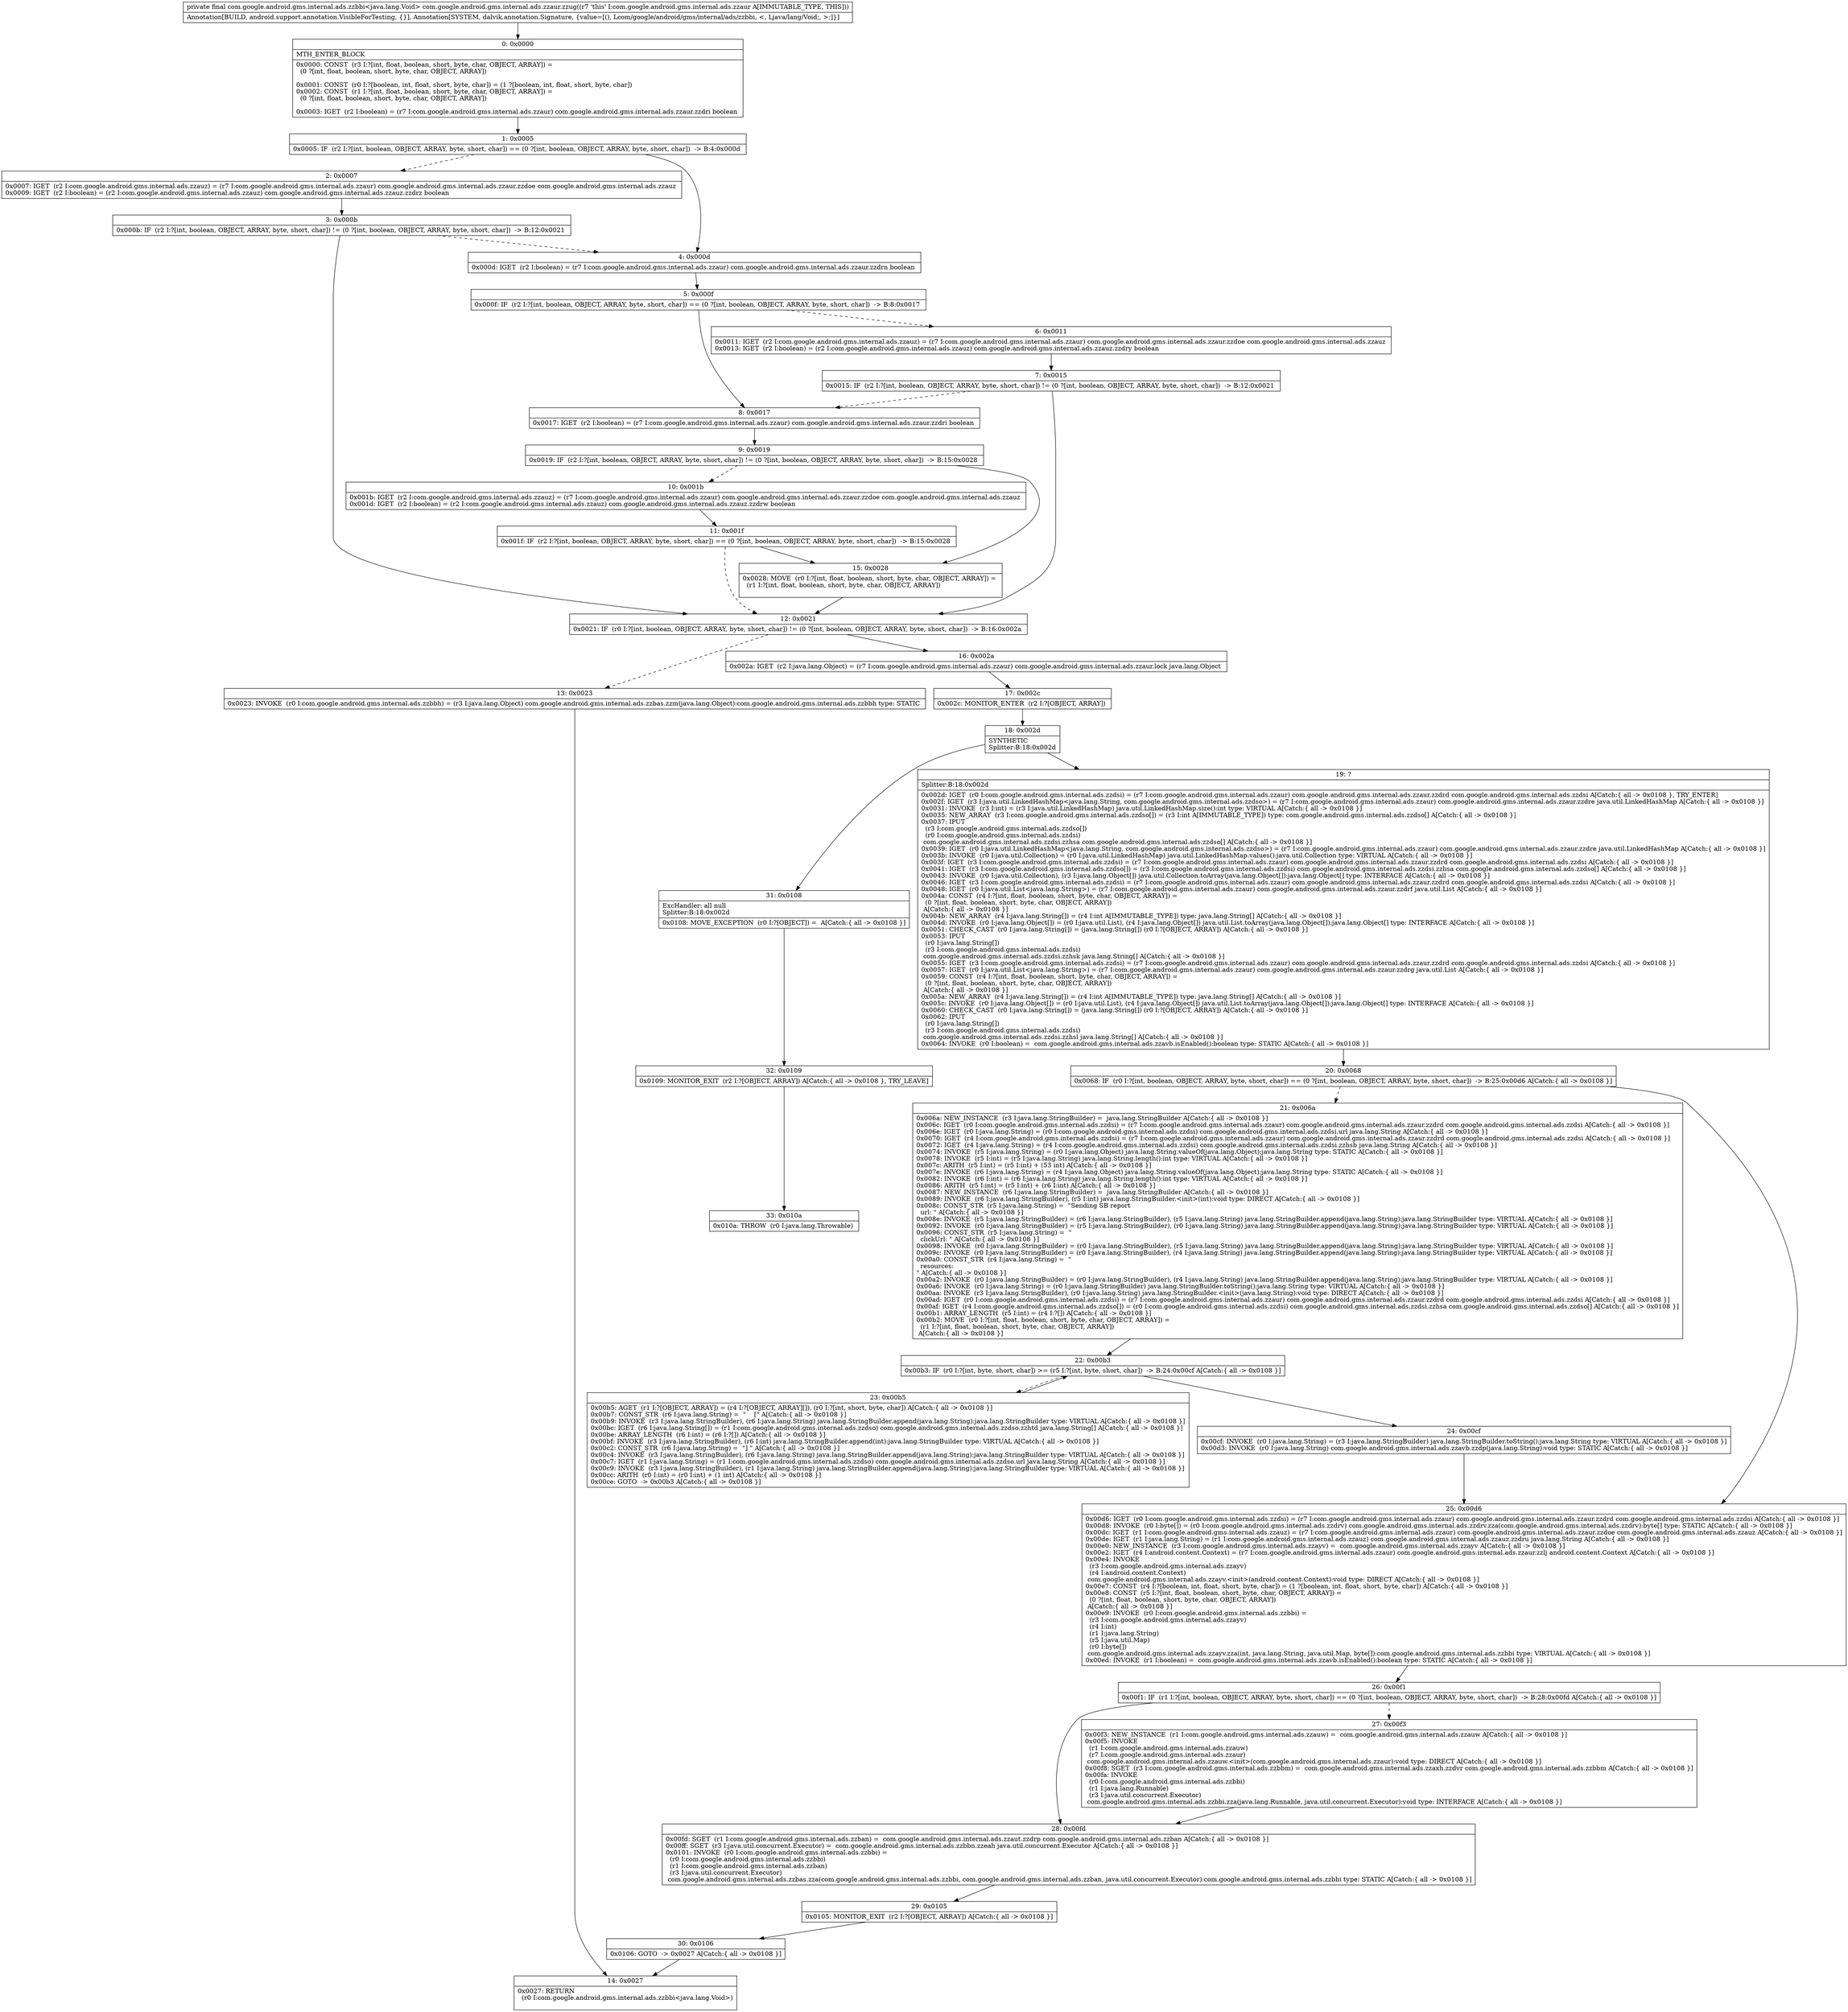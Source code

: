 digraph "CFG forcom.google.android.gms.internal.ads.zzaur.zzug()Lcom\/google\/android\/gms\/internal\/ads\/zzbbi;" {
Node_0 [shape=record,label="{0\:\ 0x0000|MTH_ENTER_BLOCK\l|0x0000: CONST  (r3 I:?[int, float, boolean, short, byte, char, OBJECT, ARRAY]) = \l  (0 ?[int, float, boolean, short, byte, char, OBJECT, ARRAY])\l \l0x0001: CONST  (r0 I:?[boolean, int, float, short, byte, char]) = (1 ?[boolean, int, float, short, byte, char]) \l0x0002: CONST  (r1 I:?[int, float, boolean, short, byte, char, OBJECT, ARRAY]) = \l  (0 ?[int, float, boolean, short, byte, char, OBJECT, ARRAY])\l \l0x0003: IGET  (r2 I:boolean) = (r7 I:com.google.android.gms.internal.ads.zzaur) com.google.android.gms.internal.ads.zzaur.zzdri boolean \l}"];
Node_1 [shape=record,label="{1\:\ 0x0005|0x0005: IF  (r2 I:?[int, boolean, OBJECT, ARRAY, byte, short, char]) == (0 ?[int, boolean, OBJECT, ARRAY, byte, short, char])  \-\> B:4:0x000d \l}"];
Node_2 [shape=record,label="{2\:\ 0x0007|0x0007: IGET  (r2 I:com.google.android.gms.internal.ads.zzauz) = (r7 I:com.google.android.gms.internal.ads.zzaur) com.google.android.gms.internal.ads.zzaur.zzdoe com.google.android.gms.internal.ads.zzauz \l0x0009: IGET  (r2 I:boolean) = (r2 I:com.google.android.gms.internal.ads.zzauz) com.google.android.gms.internal.ads.zzauz.zzdrz boolean \l}"];
Node_3 [shape=record,label="{3\:\ 0x000b|0x000b: IF  (r2 I:?[int, boolean, OBJECT, ARRAY, byte, short, char]) != (0 ?[int, boolean, OBJECT, ARRAY, byte, short, char])  \-\> B:12:0x0021 \l}"];
Node_4 [shape=record,label="{4\:\ 0x000d|0x000d: IGET  (r2 I:boolean) = (r7 I:com.google.android.gms.internal.ads.zzaur) com.google.android.gms.internal.ads.zzaur.zzdrn boolean \l}"];
Node_5 [shape=record,label="{5\:\ 0x000f|0x000f: IF  (r2 I:?[int, boolean, OBJECT, ARRAY, byte, short, char]) == (0 ?[int, boolean, OBJECT, ARRAY, byte, short, char])  \-\> B:8:0x0017 \l}"];
Node_6 [shape=record,label="{6\:\ 0x0011|0x0011: IGET  (r2 I:com.google.android.gms.internal.ads.zzauz) = (r7 I:com.google.android.gms.internal.ads.zzaur) com.google.android.gms.internal.ads.zzaur.zzdoe com.google.android.gms.internal.ads.zzauz \l0x0013: IGET  (r2 I:boolean) = (r2 I:com.google.android.gms.internal.ads.zzauz) com.google.android.gms.internal.ads.zzauz.zzdry boolean \l}"];
Node_7 [shape=record,label="{7\:\ 0x0015|0x0015: IF  (r2 I:?[int, boolean, OBJECT, ARRAY, byte, short, char]) != (0 ?[int, boolean, OBJECT, ARRAY, byte, short, char])  \-\> B:12:0x0021 \l}"];
Node_8 [shape=record,label="{8\:\ 0x0017|0x0017: IGET  (r2 I:boolean) = (r7 I:com.google.android.gms.internal.ads.zzaur) com.google.android.gms.internal.ads.zzaur.zzdri boolean \l}"];
Node_9 [shape=record,label="{9\:\ 0x0019|0x0019: IF  (r2 I:?[int, boolean, OBJECT, ARRAY, byte, short, char]) != (0 ?[int, boolean, OBJECT, ARRAY, byte, short, char])  \-\> B:15:0x0028 \l}"];
Node_10 [shape=record,label="{10\:\ 0x001b|0x001b: IGET  (r2 I:com.google.android.gms.internal.ads.zzauz) = (r7 I:com.google.android.gms.internal.ads.zzaur) com.google.android.gms.internal.ads.zzaur.zzdoe com.google.android.gms.internal.ads.zzauz \l0x001d: IGET  (r2 I:boolean) = (r2 I:com.google.android.gms.internal.ads.zzauz) com.google.android.gms.internal.ads.zzauz.zzdrw boolean \l}"];
Node_11 [shape=record,label="{11\:\ 0x001f|0x001f: IF  (r2 I:?[int, boolean, OBJECT, ARRAY, byte, short, char]) == (0 ?[int, boolean, OBJECT, ARRAY, byte, short, char])  \-\> B:15:0x0028 \l}"];
Node_12 [shape=record,label="{12\:\ 0x0021|0x0021: IF  (r0 I:?[int, boolean, OBJECT, ARRAY, byte, short, char]) != (0 ?[int, boolean, OBJECT, ARRAY, byte, short, char])  \-\> B:16:0x002a \l}"];
Node_13 [shape=record,label="{13\:\ 0x0023|0x0023: INVOKE  (r0 I:com.google.android.gms.internal.ads.zzbbh) = (r3 I:java.lang.Object) com.google.android.gms.internal.ads.zzbas.zzm(java.lang.Object):com.google.android.gms.internal.ads.zzbbh type: STATIC \l}"];
Node_14 [shape=record,label="{14\:\ 0x0027|0x0027: RETURN  \l  (r0 I:com.google.android.gms.internal.ads.zzbbi\<java.lang.Void\>)\l \l}"];
Node_15 [shape=record,label="{15\:\ 0x0028|0x0028: MOVE  (r0 I:?[int, float, boolean, short, byte, char, OBJECT, ARRAY]) = \l  (r1 I:?[int, float, boolean, short, byte, char, OBJECT, ARRAY])\l \l}"];
Node_16 [shape=record,label="{16\:\ 0x002a|0x002a: IGET  (r2 I:java.lang.Object) = (r7 I:com.google.android.gms.internal.ads.zzaur) com.google.android.gms.internal.ads.zzaur.lock java.lang.Object \l}"];
Node_17 [shape=record,label="{17\:\ 0x002c|0x002c: MONITOR_ENTER  (r2 I:?[OBJECT, ARRAY]) \l}"];
Node_18 [shape=record,label="{18\:\ 0x002d|SYNTHETIC\lSplitter:B:18:0x002d\l}"];
Node_19 [shape=record,label="{19\:\ ?|Splitter:B:18:0x002d\l|0x002d: IGET  (r0 I:com.google.android.gms.internal.ads.zzdsi) = (r7 I:com.google.android.gms.internal.ads.zzaur) com.google.android.gms.internal.ads.zzaur.zzdrd com.google.android.gms.internal.ads.zzdsi A[Catch:\{ all \-\> 0x0108 \}, TRY_ENTER]\l0x002f: IGET  (r3 I:java.util.LinkedHashMap\<java.lang.String, com.google.android.gms.internal.ads.zzdso\>) = (r7 I:com.google.android.gms.internal.ads.zzaur) com.google.android.gms.internal.ads.zzaur.zzdre java.util.LinkedHashMap A[Catch:\{ all \-\> 0x0108 \}]\l0x0031: INVOKE  (r3 I:int) = (r3 I:java.util.LinkedHashMap) java.util.LinkedHashMap.size():int type: VIRTUAL A[Catch:\{ all \-\> 0x0108 \}]\l0x0035: NEW_ARRAY  (r3 I:com.google.android.gms.internal.ads.zzdso[]) = (r3 I:int A[IMMUTABLE_TYPE]) type: com.google.android.gms.internal.ads.zzdso[] A[Catch:\{ all \-\> 0x0108 \}]\l0x0037: IPUT  \l  (r3 I:com.google.android.gms.internal.ads.zzdso[])\l  (r0 I:com.google.android.gms.internal.ads.zzdsi)\l com.google.android.gms.internal.ads.zzdsi.zzhsa com.google.android.gms.internal.ads.zzdso[] A[Catch:\{ all \-\> 0x0108 \}]\l0x0039: IGET  (r0 I:java.util.LinkedHashMap\<java.lang.String, com.google.android.gms.internal.ads.zzdso\>) = (r7 I:com.google.android.gms.internal.ads.zzaur) com.google.android.gms.internal.ads.zzaur.zzdre java.util.LinkedHashMap A[Catch:\{ all \-\> 0x0108 \}]\l0x003b: INVOKE  (r0 I:java.util.Collection) = (r0 I:java.util.LinkedHashMap) java.util.LinkedHashMap.values():java.util.Collection type: VIRTUAL A[Catch:\{ all \-\> 0x0108 \}]\l0x003f: IGET  (r3 I:com.google.android.gms.internal.ads.zzdsi) = (r7 I:com.google.android.gms.internal.ads.zzaur) com.google.android.gms.internal.ads.zzaur.zzdrd com.google.android.gms.internal.ads.zzdsi A[Catch:\{ all \-\> 0x0108 \}]\l0x0041: IGET  (r3 I:com.google.android.gms.internal.ads.zzdso[]) = (r3 I:com.google.android.gms.internal.ads.zzdsi) com.google.android.gms.internal.ads.zzdsi.zzhsa com.google.android.gms.internal.ads.zzdso[] A[Catch:\{ all \-\> 0x0108 \}]\l0x0043: INVOKE  (r0 I:java.util.Collection), (r3 I:java.lang.Object[]) java.util.Collection.toArray(java.lang.Object[]):java.lang.Object[] type: INTERFACE A[Catch:\{ all \-\> 0x0108 \}]\l0x0046: IGET  (r3 I:com.google.android.gms.internal.ads.zzdsi) = (r7 I:com.google.android.gms.internal.ads.zzaur) com.google.android.gms.internal.ads.zzaur.zzdrd com.google.android.gms.internal.ads.zzdsi A[Catch:\{ all \-\> 0x0108 \}]\l0x0048: IGET  (r0 I:java.util.List\<java.lang.String\>) = (r7 I:com.google.android.gms.internal.ads.zzaur) com.google.android.gms.internal.ads.zzaur.zzdrf java.util.List A[Catch:\{ all \-\> 0x0108 \}]\l0x004a: CONST  (r4 I:?[int, float, boolean, short, byte, char, OBJECT, ARRAY]) = \l  (0 ?[int, float, boolean, short, byte, char, OBJECT, ARRAY])\l A[Catch:\{ all \-\> 0x0108 \}]\l0x004b: NEW_ARRAY  (r4 I:java.lang.String[]) = (r4 I:int A[IMMUTABLE_TYPE]) type: java.lang.String[] A[Catch:\{ all \-\> 0x0108 \}]\l0x004d: INVOKE  (r0 I:java.lang.Object[]) = (r0 I:java.util.List), (r4 I:java.lang.Object[]) java.util.List.toArray(java.lang.Object[]):java.lang.Object[] type: INTERFACE A[Catch:\{ all \-\> 0x0108 \}]\l0x0051: CHECK_CAST  (r0 I:java.lang.String[]) = (java.lang.String[]) (r0 I:?[OBJECT, ARRAY]) A[Catch:\{ all \-\> 0x0108 \}]\l0x0053: IPUT  \l  (r0 I:java.lang.String[])\l  (r3 I:com.google.android.gms.internal.ads.zzdsi)\l com.google.android.gms.internal.ads.zzdsi.zzhsk java.lang.String[] A[Catch:\{ all \-\> 0x0108 \}]\l0x0055: IGET  (r3 I:com.google.android.gms.internal.ads.zzdsi) = (r7 I:com.google.android.gms.internal.ads.zzaur) com.google.android.gms.internal.ads.zzaur.zzdrd com.google.android.gms.internal.ads.zzdsi A[Catch:\{ all \-\> 0x0108 \}]\l0x0057: IGET  (r0 I:java.util.List\<java.lang.String\>) = (r7 I:com.google.android.gms.internal.ads.zzaur) com.google.android.gms.internal.ads.zzaur.zzdrg java.util.List A[Catch:\{ all \-\> 0x0108 \}]\l0x0059: CONST  (r4 I:?[int, float, boolean, short, byte, char, OBJECT, ARRAY]) = \l  (0 ?[int, float, boolean, short, byte, char, OBJECT, ARRAY])\l A[Catch:\{ all \-\> 0x0108 \}]\l0x005a: NEW_ARRAY  (r4 I:java.lang.String[]) = (r4 I:int A[IMMUTABLE_TYPE]) type: java.lang.String[] A[Catch:\{ all \-\> 0x0108 \}]\l0x005c: INVOKE  (r0 I:java.lang.Object[]) = (r0 I:java.util.List), (r4 I:java.lang.Object[]) java.util.List.toArray(java.lang.Object[]):java.lang.Object[] type: INTERFACE A[Catch:\{ all \-\> 0x0108 \}]\l0x0060: CHECK_CAST  (r0 I:java.lang.String[]) = (java.lang.String[]) (r0 I:?[OBJECT, ARRAY]) A[Catch:\{ all \-\> 0x0108 \}]\l0x0062: IPUT  \l  (r0 I:java.lang.String[])\l  (r3 I:com.google.android.gms.internal.ads.zzdsi)\l com.google.android.gms.internal.ads.zzdsi.zzhsl java.lang.String[] A[Catch:\{ all \-\> 0x0108 \}]\l0x0064: INVOKE  (r0 I:boolean) =  com.google.android.gms.internal.ads.zzavb.isEnabled():boolean type: STATIC A[Catch:\{ all \-\> 0x0108 \}]\l}"];
Node_20 [shape=record,label="{20\:\ 0x0068|0x0068: IF  (r0 I:?[int, boolean, OBJECT, ARRAY, byte, short, char]) == (0 ?[int, boolean, OBJECT, ARRAY, byte, short, char])  \-\> B:25:0x00d6 A[Catch:\{ all \-\> 0x0108 \}]\l}"];
Node_21 [shape=record,label="{21\:\ 0x006a|0x006a: NEW_INSTANCE  (r3 I:java.lang.StringBuilder) =  java.lang.StringBuilder A[Catch:\{ all \-\> 0x0108 \}]\l0x006c: IGET  (r0 I:com.google.android.gms.internal.ads.zzdsi) = (r7 I:com.google.android.gms.internal.ads.zzaur) com.google.android.gms.internal.ads.zzaur.zzdrd com.google.android.gms.internal.ads.zzdsi A[Catch:\{ all \-\> 0x0108 \}]\l0x006e: IGET  (r0 I:java.lang.String) = (r0 I:com.google.android.gms.internal.ads.zzdsi) com.google.android.gms.internal.ads.zzdsi.url java.lang.String A[Catch:\{ all \-\> 0x0108 \}]\l0x0070: IGET  (r4 I:com.google.android.gms.internal.ads.zzdsi) = (r7 I:com.google.android.gms.internal.ads.zzaur) com.google.android.gms.internal.ads.zzaur.zzdrd com.google.android.gms.internal.ads.zzdsi A[Catch:\{ all \-\> 0x0108 \}]\l0x0072: IGET  (r4 I:java.lang.String) = (r4 I:com.google.android.gms.internal.ads.zzdsi) com.google.android.gms.internal.ads.zzdsi.zzhsb java.lang.String A[Catch:\{ all \-\> 0x0108 \}]\l0x0074: INVOKE  (r5 I:java.lang.String) = (r0 I:java.lang.Object) java.lang.String.valueOf(java.lang.Object):java.lang.String type: STATIC A[Catch:\{ all \-\> 0x0108 \}]\l0x0078: INVOKE  (r5 I:int) = (r5 I:java.lang.String) java.lang.String.length():int type: VIRTUAL A[Catch:\{ all \-\> 0x0108 \}]\l0x007c: ARITH  (r5 I:int) = (r5 I:int) + (53 int) A[Catch:\{ all \-\> 0x0108 \}]\l0x007e: INVOKE  (r6 I:java.lang.String) = (r4 I:java.lang.Object) java.lang.String.valueOf(java.lang.Object):java.lang.String type: STATIC A[Catch:\{ all \-\> 0x0108 \}]\l0x0082: INVOKE  (r6 I:int) = (r6 I:java.lang.String) java.lang.String.length():int type: VIRTUAL A[Catch:\{ all \-\> 0x0108 \}]\l0x0086: ARITH  (r5 I:int) = (r5 I:int) + (r6 I:int) A[Catch:\{ all \-\> 0x0108 \}]\l0x0087: NEW_INSTANCE  (r6 I:java.lang.StringBuilder) =  java.lang.StringBuilder A[Catch:\{ all \-\> 0x0108 \}]\l0x0089: INVOKE  (r6 I:java.lang.StringBuilder), (r5 I:int) java.lang.StringBuilder.\<init\>(int):void type: DIRECT A[Catch:\{ all \-\> 0x0108 \}]\l0x008c: CONST_STR  (r5 I:java.lang.String) =  \"Sending SB report\l  url: \" A[Catch:\{ all \-\> 0x0108 \}]\l0x008e: INVOKE  (r5 I:java.lang.StringBuilder) = (r6 I:java.lang.StringBuilder), (r5 I:java.lang.String) java.lang.StringBuilder.append(java.lang.String):java.lang.StringBuilder type: VIRTUAL A[Catch:\{ all \-\> 0x0108 \}]\l0x0092: INVOKE  (r0 I:java.lang.StringBuilder) = (r5 I:java.lang.StringBuilder), (r0 I:java.lang.String) java.lang.StringBuilder.append(java.lang.String):java.lang.StringBuilder type: VIRTUAL A[Catch:\{ all \-\> 0x0108 \}]\l0x0096: CONST_STR  (r5 I:java.lang.String) =  \"\l  clickUrl: \" A[Catch:\{ all \-\> 0x0108 \}]\l0x0098: INVOKE  (r0 I:java.lang.StringBuilder) = (r0 I:java.lang.StringBuilder), (r5 I:java.lang.String) java.lang.StringBuilder.append(java.lang.String):java.lang.StringBuilder type: VIRTUAL A[Catch:\{ all \-\> 0x0108 \}]\l0x009c: INVOKE  (r0 I:java.lang.StringBuilder) = (r0 I:java.lang.StringBuilder), (r4 I:java.lang.String) java.lang.StringBuilder.append(java.lang.String):java.lang.StringBuilder type: VIRTUAL A[Catch:\{ all \-\> 0x0108 \}]\l0x00a0: CONST_STR  (r4 I:java.lang.String) =  \"\l  resources: \l\" A[Catch:\{ all \-\> 0x0108 \}]\l0x00a2: INVOKE  (r0 I:java.lang.StringBuilder) = (r0 I:java.lang.StringBuilder), (r4 I:java.lang.String) java.lang.StringBuilder.append(java.lang.String):java.lang.StringBuilder type: VIRTUAL A[Catch:\{ all \-\> 0x0108 \}]\l0x00a6: INVOKE  (r0 I:java.lang.String) = (r0 I:java.lang.StringBuilder) java.lang.StringBuilder.toString():java.lang.String type: VIRTUAL A[Catch:\{ all \-\> 0x0108 \}]\l0x00aa: INVOKE  (r3 I:java.lang.StringBuilder), (r0 I:java.lang.String) java.lang.StringBuilder.\<init\>(java.lang.String):void type: DIRECT A[Catch:\{ all \-\> 0x0108 \}]\l0x00ad: IGET  (r0 I:com.google.android.gms.internal.ads.zzdsi) = (r7 I:com.google.android.gms.internal.ads.zzaur) com.google.android.gms.internal.ads.zzaur.zzdrd com.google.android.gms.internal.ads.zzdsi A[Catch:\{ all \-\> 0x0108 \}]\l0x00af: IGET  (r4 I:com.google.android.gms.internal.ads.zzdso[]) = (r0 I:com.google.android.gms.internal.ads.zzdsi) com.google.android.gms.internal.ads.zzdsi.zzhsa com.google.android.gms.internal.ads.zzdso[] A[Catch:\{ all \-\> 0x0108 \}]\l0x00b1: ARRAY_LENGTH  (r5 I:int) = (r4 I:?[]) A[Catch:\{ all \-\> 0x0108 \}]\l0x00b2: MOVE  (r0 I:?[int, float, boolean, short, byte, char, OBJECT, ARRAY]) = \l  (r1 I:?[int, float, boolean, short, byte, char, OBJECT, ARRAY])\l A[Catch:\{ all \-\> 0x0108 \}]\l}"];
Node_22 [shape=record,label="{22\:\ 0x00b3|0x00b3: IF  (r0 I:?[int, byte, short, char]) \>= (r5 I:?[int, byte, short, char])  \-\> B:24:0x00cf A[Catch:\{ all \-\> 0x0108 \}]\l}"];
Node_23 [shape=record,label="{23\:\ 0x00b5|0x00b5: AGET  (r1 I:?[OBJECT, ARRAY]) = (r4 I:?[OBJECT, ARRAY][]), (r0 I:?[int, short, byte, char]) A[Catch:\{ all \-\> 0x0108 \}]\l0x00b7: CONST_STR  (r6 I:java.lang.String) =  \"    [\" A[Catch:\{ all \-\> 0x0108 \}]\l0x00b9: INVOKE  (r3 I:java.lang.StringBuilder), (r6 I:java.lang.String) java.lang.StringBuilder.append(java.lang.String):java.lang.StringBuilder type: VIRTUAL A[Catch:\{ all \-\> 0x0108 \}]\l0x00bc: IGET  (r6 I:java.lang.String[]) = (r1 I:com.google.android.gms.internal.ads.zzdso) com.google.android.gms.internal.ads.zzdso.zzhtd java.lang.String[] A[Catch:\{ all \-\> 0x0108 \}]\l0x00be: ARRAY_LENGTH  (r6 I:int) = (r6 I:?[]) A[Catch:\{ all \-\> 0x0108 \}]\l0x00bf: INVOKE  (r3 I:java.lang.StringBuilder), (r6 I:int) java.lang.StringBuilder.append(int):java.lang.StringBuilder type: VIRTUAL A[Catch:\{ all \-\> 0x0108 \}]\l0x00c2: CONST_STR  (r6 I:java.lang.String) =  \"] \" A[Catch:\{ all \-\> 0x0108 \}]\l0x00c4: INVOKE  (r3 I:java.lang.StringBuilder), (r6 I:java.lang.String) java.lang.StringBuilder.append(java.lang.String):java.lang.StringBuilder type: VIRTUAL A[Catch:\{ all \-\> 0x0108 \}]\l0x00c7: IGET  (r1 I:java.lang.String) = (r1 I:com.google.android.gms.internal.ads.zzdso) com.google.android.gms.internal.ads.zzdso.url java.lang.String A[Catch:\{ all \-\> 0x0108 \}]\l0x00c9: INVOKE  (r3 I:java.lang.StringBuilder), (r1 I:java.lang.String) java.lang.StringBuilder.append(java.lang.String):java.lang.StringBuilder type: VIRTUAL A[Catch:\{ all \-\> 0x0108 \}]\l0x00cc: ARITH  (r0 I:int) = (r0 I:int) + (1 int) A[Catch:\{ all \-\> 0x0108 \}]\l0x00ce: GOTO  \-\> 0x00b3 A[Catch:\{ all \-\> 0x0108 \}]\l}"];
Node_24 [shape=record,label="{24\:\ 0x00cf|0x00cf: INVOKE  (r0 I:java.lang.String) = (r3 I:java.lang.StringBuilder) java.lang.StringBuilder.toString():java.lang.String type: VIRTUAL A[Catch:\{ all \-\> 0x0108 \}]\l0x00d3: INVOKE  (r0 I:java.lang.String) com.google.android.gms.internal.ads.zzavb.zzdp(java.lang.String):void type: STATIC A[Catch:\{ all \-\> 0x0108 \}]\l}"];
Node_25 [shape=record,label="{25\:\ 0x00d6|0x00d6: IGET  (r0 I:com.google.android.gms.internal.ads.zzdsi) = (r7 I:com.google.android.gms.internal.ads.zzaur) com.google.android.gms.internal.ads.zzaur.zzdrd com.google.android.gms.internal.ads.zzdsi A[Catch:\{ all \-\> 0x0108 \}]\l0x00d8: INVOKE  (r0 I:byte[]) = (r0 I:com.google.android.gms.internal.ads.zzdrv) com.google.android.gms.internal.ads.zzdrv.zza(com.google.android.gms.internal.ads.zzdrv):byte[] type: STATIC A[Catch:\{ all \-\> 0x0108 \}]\l0x00dc: IGET  (r1 I:com.google.android.gms.internal.ads.zzauz) = (r7 I:com.google.android.gms.internal.ads.zzaur) com.google.android.gms.internal.ads.zzaur.zzdoe com.google.android.gms.internal.ads.zzauz A[Catch:\{ all \-\> 0x0108 \}]\l0x00de: IGET  (r1 I:java.lang.String) = (r1 I:com.google.android.gms.internal.ads.zzauz) com.google.android.gms.internal.ads.zzauz.zzdru java.lang.String A[Catch:\{ all \-\> 0x0108 \}]\l0x00e0: NEW_INSTANCE  (r3 I:com.google.android.gms.internal.ads.zzayv) =  com.google.android.gms.internal.ads.zzayv A[Catch:\{ all \-\> 0x0108 \}]\l0x00e2: IGET  (r4 I:android.content.Context) = (r7 I:com.google.android.gms.internal.ads.zzaur) com.google.android.gms.internal.ads.zzaur.zzlj android.content.Context A[Catch:\{ all \-\> 0x0108 \}]\l0x00e4: INVOKE  \l  (r3 I:com.google.android.gms.internal.ads.zzayv)\l  (r4 I:android.content.Context)\l com.google.android.gms.internal.ads.zzayv.\<init\>(android.content.Context):void type: DIRECT A[Catch:\{ all \-\> 0x0108 \}]\l0x00e7: CONST  (r4 I:?[boolean, int, float, short, byte, char]) = (1 ?[boolean, int, float, short, byte, char]) A[Catch:\{ all \-\> 0x0108 \}]\l0x00e8: CONST  (r5 I:?[int, float, boolean, short, byte, char, OBJECT, ARRAY]) = \l  (0 ?[int, float, boolean, short, byte, char, OBJECT, ARRAY])\l A[Catch:\{ all \-\> 0x0108 \}]\l0x00e9: INVOKE  (r0 I:com.google.android.gms.internal.ads.zzbbi) = \l  (r3 I:com.google.android.gms.internal.ads.zzayv)\l  (r4 I:int)\l  (r1 I:java.lang.String)\l  (r5 I:java.util.Map)\l  (r0 I:byte[])\l com.google.android.gms.internal.ads.zzayv.zza(int, java.lang.String, java.util.Map, byte[]):com.google.android.gms.internal.ads.zzbbi type: VIRTUAL A[Catch:\{ all \-\> 0x0108 \}]\l0x00ed: INVOKE  (r1 I:boolean) =  com.google.android.gms.internal.ads.zzavb.isEnabled():boolean type: STATIC A[Catch:\{ all \-\> 0x0108 \}]\l}"];
Node_26 [shape=record,label="{26\:\ 0x00f1|0x00f1: IF  (r1 I:?[int, boolean, OBJECT, ARRAY, byte, short, char]) == (0 ?[int, boolean, OBJECT, ARRAY, byte, short, char])  \-\> B:28:0x00fd A[Catch:\{ all \-\> 0x0108 \}]\l}"];
Node_27 [shape=record,label="{27\:\ 0x00f3|0x00f3: NEW_INSTANCE  (r1 I:com.google.android.gms.internal.ads.zzauw) =  com.google.android.gms.internal.ads.zzauw A[Catch:\{ all \-\> 0x0108 \}]\l0x00f5: INVOKE  \l  (r1 I:com.google.android.gms.internal.ads.zzauw)\l  (r7 I:com.google.android.gms.internal.ads.zzaur)\l com.google.android.gms.internal.ads.zzauw.\<init\>(com.google.android.gms.internal.ads.zzaur):void type: DIRECT A[Catch:\{ all \-\> 0x0108 \}]\l0x00f8: SGET  (r3 I:com.google.android.gms.internal.ads.zzbbm) =  com.google.android.gms.internal.ads.zzaxh.zzdvr com.google.android.gms.internal.ads.zzbbm A[Catch:\{ all \-\> 0x0108 \}]\l0x00fa: INVOKE  \l  (r0 I:com.google.android.gms.internal.ads.zzbbi)\l  (r1 I:java.lang.Runnable)\l  (r3 I:java.util.concurrent.Executor)\l com.google.android.gms.internal.ads.zzbbi.zza(java.lang.Runnable, java.util.concurrent.Executor):void type: INTERFACE A[Catch:\{ all \-\> 0x0108 \}]\l}"];
Node_28 [shape=record,label="{28\:\ 0x00fd|0x00fd: SGET  (r1 I:com.google.android.gms.internal.ads.zzban) =  com.google.android.gms.internal.ads.zzaut.zzdrp com.google.android.gms.internal.ads.zzban A[Catch:\{ all \-\> 0x0108 \}]\l0x00ff: SGET  (r3 I:java.util.concurrent.Executor) =  com.google.android.gms.internal.ads.zzbbn.zzeah java.util.concurrent.Executor A[Catch:\{ all \-\> 0x0108 \}]\l0x0101: INVOKE  (r0 I:com.google.android.gms.internal.ads.zzbbi) = \l  (r0 I:com.google.android.gms.internal.ads.zzbbi)\l  (r1 I:com.google.android.gms.internal.ads.zzban)\l  (r3 I:java.util.concurrent.Executor)\l com.google.android.gms.internal.ads.zzbas.zza(com.google.android.gms.internal.ads.zzbbi, com.google.android.gms.internal.ads.zzban, java.util.concurrent.Executor):com.google.android.gms.internal.ads.zzbbi type: STATIC A[Catch:\{ all \-\> 0x0108 \}]\l}"];
Node_29 [shape=record,label="{29\:\ 0x0105|0x0105: MONITOR_EXIT  (r2 I:?[OBJECT, ARRAY]) A[Catch:\{ all \-\> 0x0108 \}]\l}"];
Node_30 [shape=record,label="{30\:\ 0x0106|0x0106: GOTO  \-\> 0x0027 A[Catch:\{ all \-\> 0x0108 \}]\l}"];
Node_31 [shape=record,label="{31\:\ 0x0108|ExcHandler: all null\lSplitter:B:18:0x002d\l|0x0108: MOVE_EXCEPTION  (r0 I:?[OBJECT]) =  A[Catch:\{ all \-\> 0x0108 \}]\l}"];
Node_32 [shape=record,label="{32\:\ 0x0109|0x0109: MONITOR_EXIT  (r2 I:?[OBJECT, ARRAY]) A[Catch:\{ all \-\> 0x0108 \}, TRY_LEAVE]\l}"];
Node_33 [shape=record,label="{33\:\ 0x010a|0x010a: THROW  (r0 I:java.lang.Throwable) \l}"];
MethodNode[shape=record,label="{private final com.google.android.gms.internal.ads.zzbbi\<java.lang.Void\> com.google.android.gms.internal.ads.zzaur.zzug((r7 'this' I:com.google.android.gms.internal.ads.zzaur A[IMMUTABLE_TYPE, THIS]))  | Annotation[BUILD, android.support.annotation.VisibleForTesting, \{\}], Annotation[SYSTEM, dalvik.annotation.Signature, \{value=[(), Lcom\/google\/android\/gms\/internal\/ads\/zzbbi, \<, Ljava\/lang\/Void;, \>;]\}]\l}"];
MethodNode -> Node_0;
Node_0 -> Node_1;
Node_1 -> Node_2[style=dashed];
Node_1 -> Node_4;
Node_2 -> Node_3;
Node_3 -> Node_4[style=dashed];
Node_3 -> Node_12;
Node_4 -> Node_5;
Node_5 -> Node_6[style=dashed];
Node_5 -> Node_8;
Node_6 -> Node_7;
Node_7 -> Node_8[style=dashed];
Node_7 -> Node_12;
Node_8 -> Node_9;
Node_9 -> Node_10[style=dashed];
Node_9 -> Node_15;
Node_10 -> Node_11;
Node_11 -> Node_12[style=dashed];
Node_11 -> Node_15;
Node_12 -> Node_13[style=dashed];
Node_12 -> Node_16;
Node_13 -> Node_14;
Node_15 -> Node_12;
Node_16 -> Node_17;
Node_17 -> Node_18;
Node_18 -> Node_19;
Node_18 -> Node_31;
Node_19 -> Node_20;
Node_20 -> Node_21[style=dashed];
Node_20 -> Node_25;
Node_21 -> Node_22;
Node_22 -> Node_23[style=dashed];
Node_22 -> Node_24;
Node_23 -> Node_22;
Node_24 -> Node_25;
Node_25 -> Node_26;
Node_26 -> Node_27[style=dashed];
Node_26 -> Node_28;
Node_27 -> Node_28;
Node_28 -> Node_29;
Node_29 -> Node_30;
Node_30 -> Node_14;
Node_31 -> Node_32;
Node_32 -> Node_33;
}

